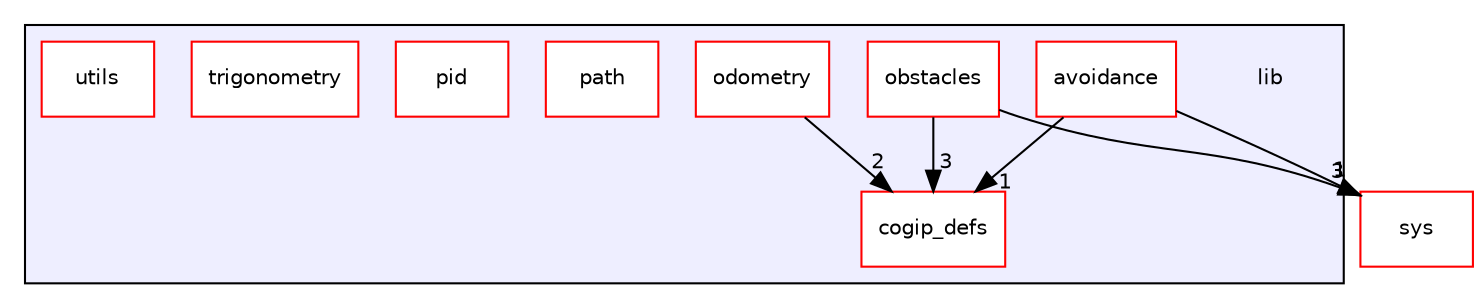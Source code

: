 digraph "lib" {
  bgcolor=transparent;
  compound=true
  node [ fontsize="10", fontname="Helvetica"];
  edge [ labelfontsize="10", labelfontname="Helvetica"];
  subgraph clusterdir_97aefd0d527b934f1d99a682da8fe6a9 {
    graph [ bgcolor="#eeeeff", pencolor="black", label="" URL="dir_97aefd0d527b934f1d99a682da8fe6a9.html"];
    dir_97aefd0d527b934f1d99a682da8fe6a9 [shape=plaintext label="lib"];
    dir_f57e433e13174b372cd029d1fbe06e9a [shape=box label="avoidance" color="red" fillcolor="white" style="filled" URL="dir_f57e433e13174b372cd029d1fbe06e9a.html"];
    dir_0c3eddcb6e07b193326c2c00e3955a2a [shape=box label="cogip_defs" color="red" fillcolor="white" style="filled" URL="dir_0c3eddcb6e07b193326c2c00e3955a2a.html"];
    dir_3a1b00efe16e6df3097111601d3773bb [shape=box label="obstacles" color="red" fillcolor="white" style="filled" URL="dir_3a1b00efe16e6df3097111601d3773bb.html"];
    dir_9645f51eb984537e57d07eebe980b6a7 [shape=box label="odometry" color="red" fillcolor="white" style="filled" URL="dir_9645f51eb984537e57d07eebe980b6a7.html"];
    dir_62e21b677e903da2ff4213ed72525065 [shape=box label="path" color="red" fillcolor="white" style="filled" URL="dir_62e21b677e903da2ff4213ed72525065.html"];
    dir_8a2dd44fd4fe510e36367f0b48502073 [shape=box label="pid" color="red" fillcolor="white" style="filled" URL="dir_8a2dd44fd4fe510e36367f0b48502073.html"];
    dir_a27885517f8467a6210e2956ed69323d [shape=box label="trigonometry" color="red" fillcolor="white" style="filled" URL="dir_a27885517f8467a6210e2956ed69323d.html"];
    dir_4ce02b87227cef1244bdd1fa3b12a08b [shape=box label="utils" color="red" fillcolor="white" style="filled" URL="dir_4ce02b87227cef1244bdd1fa3b12a08b.html"];
  }
  dir_a408b6d3a4a484720bc3ecfeac8947e3 [shape=box label="sys" color="red" URL="dir_a408b6d3a4a484720bc3ecfeac8947e3.html"];
  dir_3a1b00efe16e6df3097111601d3773bb->dir_a408b6d3a4a484720bc3ecfeac8947e3 [headlabel="3", labeldistance=1.5 headhref="dir_000029_000008.html"];
  dir_3a1b00efe16e6df3097111601d3773bb->dir_0c3eddcb6e07b193326c2c00e3955a2a [headlabel="3", labeldistance=1.5 headhref="dir_000029_000005.html"];
  dir_9645f51eb984537e57d07eebe980b6a7->dir_0c3eddcb6e07b193326c2c00e3955a2a [headlabel="2", labeldistance=1.5 headhref="dir_000032_000005.html"];
  dir_f57e433e13174b372cd029d1fbe06e9a->dir_a408b6d3a4a484720bc3ecfeac8947e3 [headlabel="1", labeldistance=1.5 headhref="dir_000025_000008.html"];
  dir_f57e433e13174b372cd029d1fbe06e9a->dir_0c3eddcb6e07b193326c2c00e3955a2a [headlabel="1", labeldistance=1.5 headhref="dir_000025_000005.html"];
}
